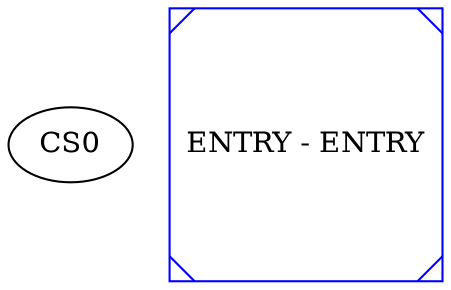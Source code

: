 digraph G {
//Scheduling solution
splines=ortho;
//Control Step: 0
CS0 [style=plaintext]
{rank=same; CS0 0  ;}
CS0 -> 0 [style=invis weight=1000 color=dimgrey];
0[color=blue,shape=Msquare,label="ENTRY - ENTRY"];
}
